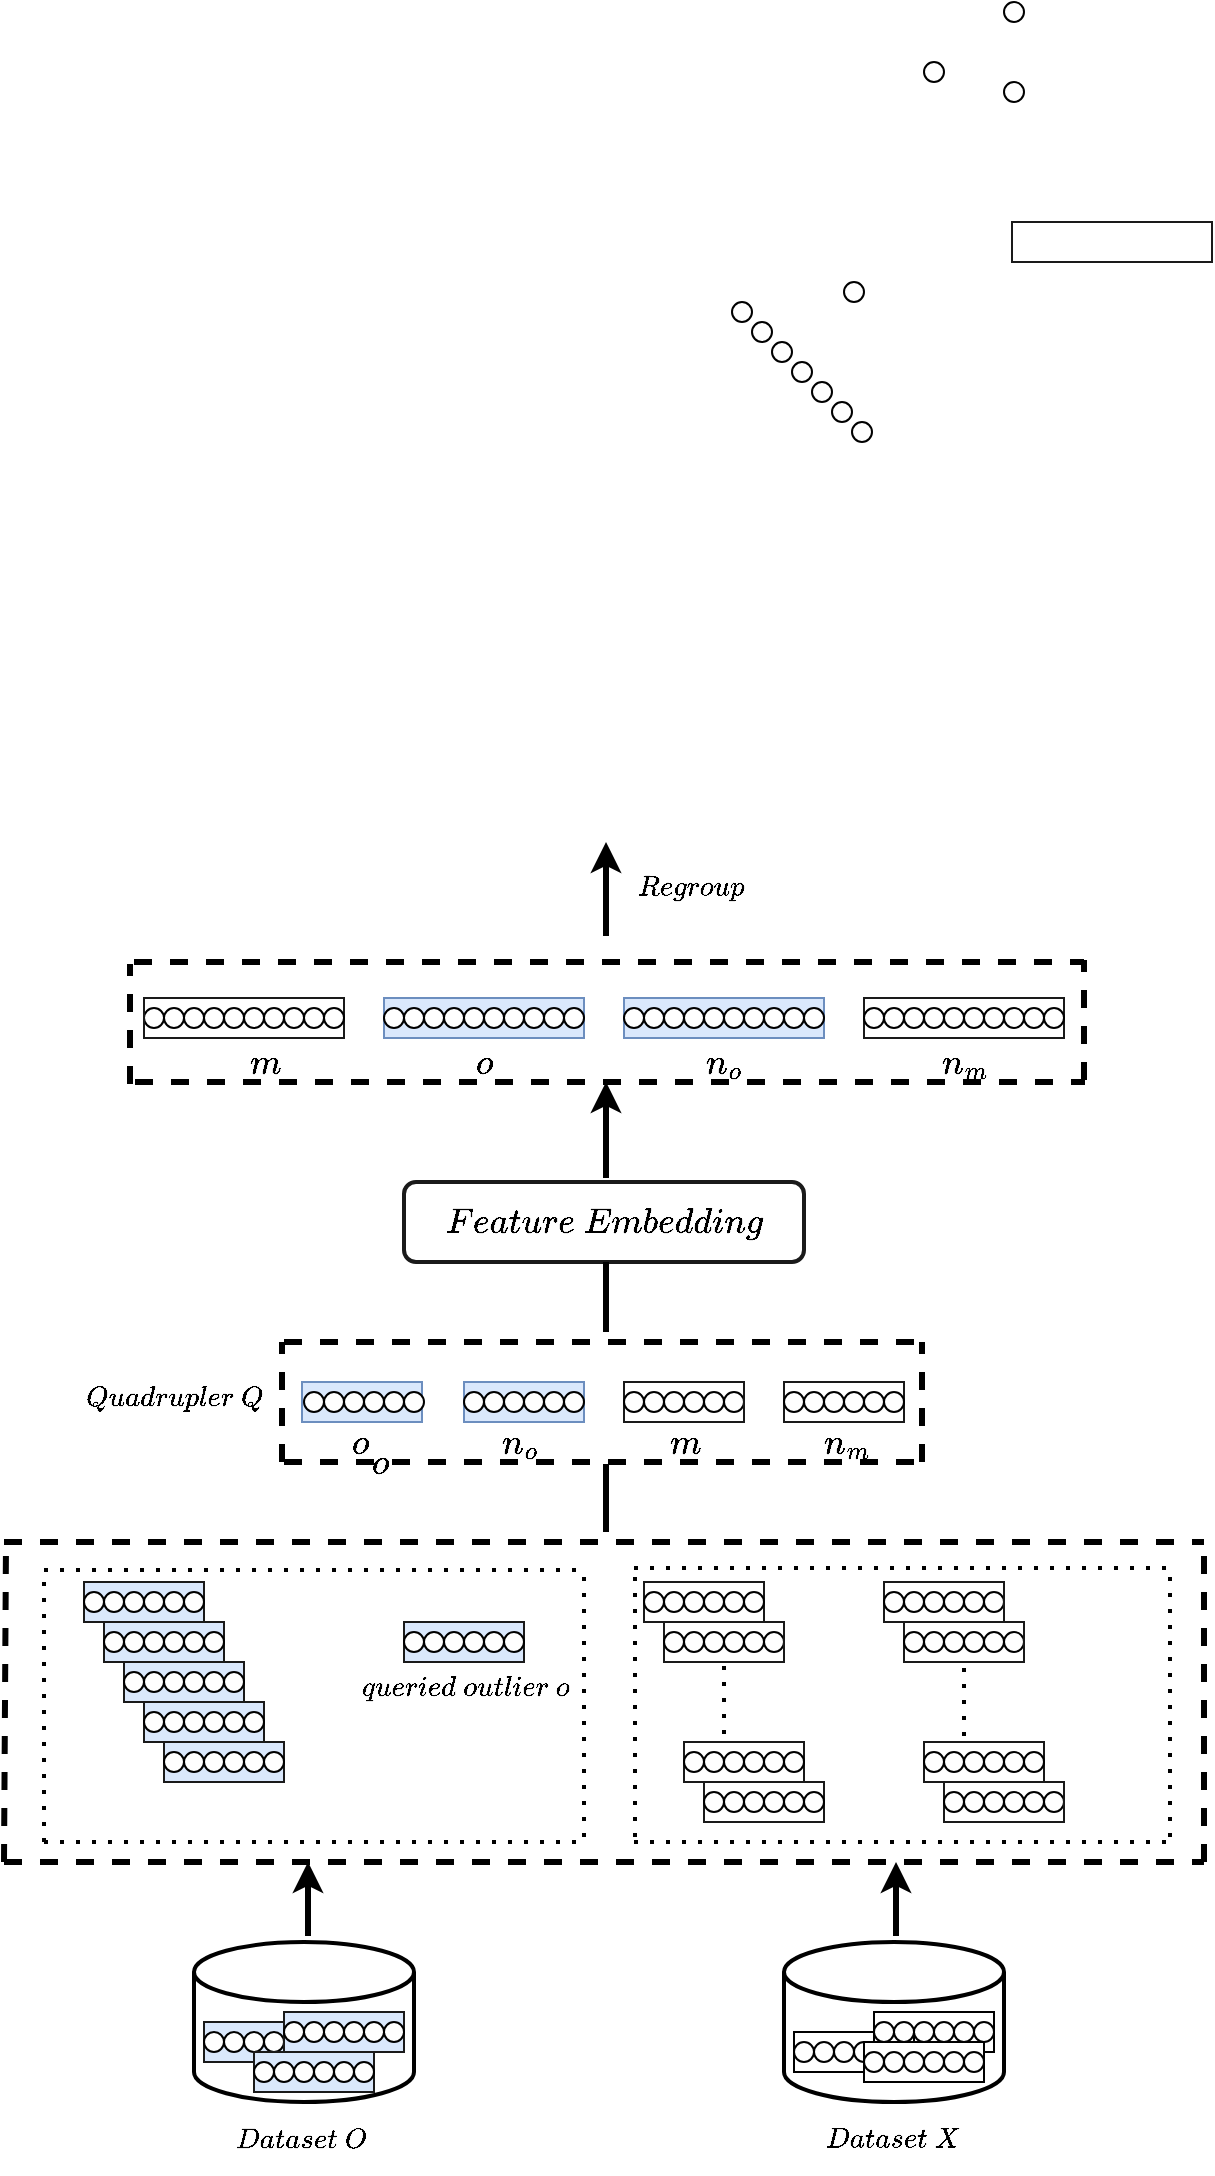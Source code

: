 <mxfile version="20.5.1" type="github">
  <diagram id="JbvjpjDxwqa3XQ7OUGH0" name="第 1 页">
    <mxGraphModel dx="878" dy="1626" grid="1" gridSize="10" guides="1" tooltips="1" connect="1" arrows="1" fold="1" page="1" pageScale="1" pageWidth="827" pageHeight="1169" background="#ffffff" math="1" shadow="0">
      <root>
        <mxCell id="0" />
        <mxCell id="1" parent="0" />
        <mxCell id="JXdEMuc-65xn1tnEhglr-2" value="" style="shape=cylinder3;whiteSpace=wrap;html=1;boundedLbl=1;backgroundOutline=1;size=15;fillColor=none;strokeWidth=2;" vertex="1" parent="1">
          <mxGeometry x="430" y="1040" width="110" height="80" as="geometry" />
        </mxCell>
        <mxCell id="JXdEMuc-65xn1tnEhglr-3" value="" style="rounded=0;whiteSpace=wrap;html=1;fillColor=none;" vertex="1" parent="1">
          <mxGeometry x="475" y="1075" width="60" height="20" as="geometry" />
        </mxCell>
        <mxCell id="JXdEMuc-65xn1tnEhglr-4" value="" style="ellipse;whiteSpace=wrap;html=1;aspect=fixed;" vertex="1" parent="1">
          <mxGeometry x="525" y="1080" width="10" height="10" as="geometry" />
        </mxCell>
        <mxCell id="JXdEMuc-65xn1tnEhglr-5" value="" style="ellipse;whiteSpace=wrap;html=1;aspect=fixed;" vertex="1" parent="1">
          <mxGeometry x="515" y="1080" width="10" height="10" as="geometry" />
        </mxCell>
        <mxCell id="JXdEMuc-65xn1tnEhglr-6" value="" style="ellipse;whiteSpace=wrap;html=1;aspect=fixed;" vertex="1" parent="1">
          <mxGeometry x="505" y="1080" width="10" height="10" as="geometry" />
        </mxCell>
        <mxCell id="JXdEMuc-65xn1tnEhglr-7" value="" style="ellipse;whiteSpace=wrap;html=1;aspect=fixed;" vertex="1" parent="1">
          <mxGeometry x="435" y="1090" width="10" height="10" as="geometry" />
        </mxCell>
        <mxCell id="JXdEMuc-65xn1tnEhglr-8" value="" style="ellipse;whiteSpace=wrap;html=1;aspect=fixed;" vertex="1" parent="1">
          <mxGeometry x="465" y="1090" width="10" height="10" as="geometry" />
        </mxCell>
        <mxCell id="JXdEMuc-65xn1tnEhglr-16" value="" style="ellipse;whiteSpace=wrap;html=1;aspect=fixed;" vertex="1" parent="1">
          <mxGeometry x="455" y="1090" width="10" height="10" as="geometry" />
        </mxCell>
        <mxCell id="JXdEMuc-65xn1tnEhglr-18" value="" style="rounded=0;whiteSpace=wrap;html=1;fillColor=none;" vertex="1" parent="1">
          <mxGeometry x="435" y="1085" width="60" height="20" as="geometry" />
        </mxCell>
        <mxCell id="JXdEMuc-65xn1tnEhglr-19" value="" style="ellipse;whiteSpace=wrap;html=1;aspect=fixed;" vertex="1" parent="1">
          <mxGeometry x="485" y="1080" width="10" height="10" as="geometry" />
        </mxCell>
        <mxCell id="JXdEMuc-65xn1tnEhglr-20" value="" style="ellipse;whiteSpace=wrap;html=1;aspect=fixed;" vertex="1" parent="1">
          <mxGeometry x="495" y="1080" width="10" height="10" as="geometry" />
        </mxCell>
        <mxCell id="JXdEMuc-65xn1tnEhglr-23" value="" style="ellipse;whiteSpace=wrap;html=1;aspect=fixed;" vertex="1" parent="1">
          <mxGeometry x="445" y="1090" width="10" height="10" as="geometry" />
        </mxCell>
        <mxCell id="JXdEMuc-65xn1tnEhglr-24" value="" style="ellipse;whiteSpace=wrap;html=1;aspect=fixed;" vertex="1" parent="1">
          <mxGeometry x="475" y="1080" width="10" height="10" as="geometry" />
        </mxCell>
        <mxCell id="JXdEMuc-65xn1tnEhglr-25" value="" style="rounded=0;whiteSpace=wrap;html=1;fillColor=default;" vertex="1" parent="1">
          <mxGeometry x="470" y="1090" width="60" height="20" as="geometry" />
        </mxCell>
        <mxCell id="JXdEMuc-65xn1tnEhglr-26" value="" style="ellipse;whiteSpace=wrap;html=1;aspect=fixed;" vertex="1" parent="1">
          <mxGeometry x="470" y="1095" width="10" height="10" as="geometry" />
        </mxCell>
        <mxCell id="JXdEMuc-65xn1tnEhglr-29" value="" style="ellipse;whiteSpace=wrap;html=1;aspect=fixed;" vertex="1" parent="1">
          <mxGeometry x="490" y="1095" width="10" height="10" as="geometry" />
        </mxCell>
        <mxCell id="JXdEMuc-65xn1tnEhglr-30" value="" style="ellipse;whiteSpace=wrap;html=1;aspect=fixed;" vertex="1" parent="1">
          <mxGeometry x="510" y="1095" width="10" height="10" as="geometry" />
        </mxCell>
        <mxCell id="JXdEMuc-65xn1tnEhglr-31" value="" style="ellipse;whiteSpace=wrap;html=1;aspect=fixed;" vertex="1" parent="1">
          <mxGeometry x="520" y="1095" width="10" height="10" as="geometry" />
        </mxCell>
        <mxCell id="JXdEMuc-65xn1tnEhglr-35" value="" style="ellipse;whiteSpace=wrap;html=1;aspect=fixed;" vertex="1" parent="1">
          <mxGeometry x="480" y="1095" width="10" height="10" as="geometry" />
        </mxCell>
        <mxCell id="JXdEMuc-65xn1tnEhglr-37" value="" style="ellipse;whiteSpace=wrap;html=1;aspect=fixed;" vertex="1" parent="1">
          <mxGeometry x="500" y="1095" width="10" height="10" as="geometry" />
        </mxCell>
        <mxCell id="JXdEMuc-65xn1tnEhglr-90" value="" style="shape=cylinder3;whiteSpace=wrap;html=1;boundedLbl=1;backgroundOutline=1;size=15;fillColor=none;strokeWidth=2;" vertex="1" parent="1">
          <mxGeometry x="135" y="1040" width="110" height="80" as="geometry" />
        </mxCell>
        <mxCell id="JXdEMuc-65xn1tnEhglr-92" value="" style="rounded=0;whiteSpace=wrap;html=1;fillColor=#dae8fc;fillStyle=auto;strokeColor=#1A1A1A;" vertex="1" parent="1">
          <mxGeometry x="140" y="1080" width="60" height="20" as="geometry" />
        </mxCell>
        <mxCell id="JXdEMuc-65xn1tnEhglr-95" value="" style="ellipse;whiteSpace=wrap;html=1;aspect=fixed;" vertex="1" parent="1">
          <mxGeometry x="160" y="1085" width="10" height="10" as="geometry" />
        </mxCell>
        <mxCell id="JXdEMuc-65xn1tnEhglr-96" value="" style="ellipse;whiteSpace=wrap;html=1;aspect=fixed;" vertex="1" parent="1">
          <mxGeometry x="170" y="1085" width="10" height="10" as="geometry" />
        </mxCell>
        <mxCell id="JXdEMuc-65xn1tnEhglr-97" value="" style="ellipse;whiteSpace=wrap;html=1;aspect=fixed;fillColor=default;" vertex="1" parent="1">
          <mxGeometry x="180" y="1085" width="10" height="10" as="geometry" />
        </mxCell>
        <mxCell id="JXdEMuc-65xn1tnEhglr-98" value="" style="ellipse;whiteSpace=wrap;html=1;aspect=fixed;fillColor=default;" vertex="1" parent="1">
          <mxGeometry x="190" y="1085" width="10" height="10" as="geometry" />
        </mxCell>
        <mxCell id="JXdEMuc-65xn1tnEhglr-102" value="" style="rounded=0;whiteSpace=wrap;html=1;fillColor=#dae8fc;strokeColor=#1A1A1A;" vertex="1" parent="1">
          <mxGeometry x="80" y="860" width="60" height="20" as="geometry" />
        </mxCell>
        <mxCell id="JXdEMuc-65xn1tnEhglr-103" value="" style="rounded=0;whiteSpace=wrap;html=1;fillColor=#dae8fc;strokeColor=#1A1A1A;" vertex="1" parent="1">
          <mxGeometry x="180" y="1075" width="60" height="20" as="geometry" />
        </mxCell>
        <mxCell id="JXdEMuc-65xn1tnEhglr-105" value="" style="ellipse;whiteSpace=wrap;html=1;aspect=fixed;" vertex="1" parent="1">
          <mxGeometry x="230" y="1080" width="10" height="10" as="geometry" />
        </mxCell>
        <mxCell id="JXdEMuc-65xn1tnEhglr-106" value="" style="ellipse;whiteSpace=wrap;html=1;aspect=fixed;fillColor=default;" vertex="1" parent="1">
          <mxGeometry x="190" y="1080" width="10" height="10" as="geometry" />
        </mxCell>
        <mxCell id="JXdEMuc-65xn1tnEhglr-107" value="" style="ellipse;whiteSpace=wrap;html=1;aspect=fixed;" vertex="1" parent="1">
          <mxGeometry x="180" y="1080" width="10" height="10" as="geometry" />
        </mxCell>
        <mxCell id="JXdEMuc-65xn1tnEhglr-108" value="" style="ellipse;whiteSpace=wrap;html=1;aspect=fixed;" vertex="1" parent="1">
          <mxGeometry x="210" y="1080" width="10" height="10" as="geometry" />
        </mxCell>
        <mxCell id="JXdEMuc-65xn1tnEhglr-109" value="" style="ellipse;whiteSpace=wrap;html=1;aspect=fixed;" vertex="1" parent="1">
          <mxGeometry x="150" y="1085" width="10" height="10" as="geometry" />
        </mxCell>
        <mxCell id="JXdEMuc-65xn1tnEhglr-110" value="" style="ellipse;whiteSpace=wrap;html=1;aspect=fixed;" vertex="1" parent="1">
          <mxGeometry x="140" y="1085" width="10" height="10" as="geometry" />
        </mxCell>
        <mxCell id="JXdEMuc-65xn1tnEhglr-111" value="" style="rounded=0;whiteSpace=wrap;html=1;fillColor=#dae8fc;fillStyle=auto;strokeColor=#1A1A1A;" vertex="1" parent="1">
          <mxGeometry x="165" y="1095" width="60" height="20" as="geometry" />
        </mxCell>
        <mxCell id="JXdEMuc-65xn1tnEhglr-113" value="" style="rounded=0;whiteSpace=wrap;html=1;fillColor=#dae8fc;fillStyle=auto;strokeColor=#1A1A1A;" vertex="1" parent="1">
          <mxGeometry x="240" y="880" width="60" height="20" as="geometry" />
        </mxCell>
        <mxCell id="JXdEMuc-65xn1tnEhglr-115" value="" style="ellipse;whiteSpace=wrap;html=1;aspect=fixed;fillStyle=auto;" vertex="1" parent="1">
          <mxGeometry x="200" y="1080" width="10" height="10" as="geometry" />
        </mxCell>
        <mxCell id="JXdEMuc-65xn1tnEhglr-119" value="" style="ellipse;whiteSpace=wrap;html=1;aspect=fixed;fillStyle=auto;fillColor=default;gradientColor=none;" vertex="1" parent="1">
          <mxGeometry x="175" y="1100" width="10" height="10" as="geometry" />
        </mxCell>
        <mxCell id="JXdEMuc-65xn1tnEhglr-120" value="" style="ellipse;whiteSpace=wrap;html=1;aspect=fixed;fillStyle=auto;" vertex="1" parent="1">
          <mxGeometry x="220" y="1080" width="10" height="10" as="geometry" />
        </mxCell>
        <mxCell id="JXdEMuc-65xn1tnEhglr-121" value="" style="ellipse;whiteSpace=wrap;html=1;aspect=fixed;fillStyle=auto;fillColor=default;gradientColor=none;" vertex="1" parent="1">
          <mxGeometry x="205" y="1100" width="10" height="10" as="geometry" />
        </mxCell>
        <mxCell id="JXdEMuc-65xn1tnEhglr-122" value="" style="ellipse;whiteSpace=wrap;html=1;aspect=fixed;fillStyle=auto;fillColor=default;gradientColor=none;" vertex="1" parent="1">
          <mxGeometry x="195" y="1100" width="10" height="10" as="geometry" />
        </mxCell>
        <mxCell id="JXdEMuc-65xn1tnEhglr-123" value="" style="ellipse;whiteSpace=wrap;html=1;aspect=fixed;fillStyle=auto;fillColor=default;gradientColor=none;" vertex="1" parent="1">
          <mxGeometry x="165" y="1100" width="10" height="10" as="geometry" />
        </mxCell>
        <mxCell id="JXdEMuc-65xn1tnEhglr-125" value="" style="ellipse;whiteSpace=wrap;html=1;aspect=fixed;fillStyle=auto;fillColor=default;gradientColor=none;" vertex="1" parent="1">
          <mxGeometry x="215" y="1100" width="10" height="10" as="geometry" />
        </mxCell>
        <mxCell id="JXdEMuc-65xn1tnEhglr-126" value="" style="ellipse;whiteSpace=wrap;html=1;aspect=fixed;fillStyle=auto;fillColor=none;gradientColor=none;" vertex="1" parent="1">
          <mxGeometry x="500" y="100" width="10" height="10" as="geometry" />
        </mxCell>
        <mxCell id="JXdEMuc-65xn1tnEhglr-127" value="" style="ellipse;whiteSpace=wrap;html=1;aspect=fixed;fillStyle=auto;fillColor=none;gradientColor=none;" vertex="1" parent="1">
          <mxGeometry x="540" y="110" width="10" height="10" as="geometry" />
        </mxCell>
        <mxCell id="JXdEMuc-65xn1tnEhglr-128" value="" style="ellipse;whiteSpace=wrap;html=1;aspect=fixed;fillStyle=auto;fillColor=default;gradientColor=none;" vertex="1" parent="1">
          <mxGeometry x="185" y="1100" width="10" height="10" as="geometry" />
        </mxCell>
        <mxCell id="JXdEMuc-65xn1tnEhglr-131" value="" style="ellipse;whiteSpace=wrap;html=1;aspect=fixed;fillStyle=auto;fillColor=none;gradientColor=none;" vertex="1" parent="1">
          <mxGeometry x="540" y="70" width="10" height="10" as="geometry" />
        </mxCell>
        <mxCell id="JXdEMuc-65xn1tnEhglr-136" value="" style="endArrow=classic;html=1;rounded=0;strokeWidth=3;" edge="1" parent="1">
          <mxGeometry width="50" height="50" relative="1" as="geometry">
            <mxPoint x="192" y="1037" as="sourcePoint" />
            <mxPoint x="192" y="1000" as="targetPoint" />
            <Array as="points">
              <mxPoint x="192" y="1037" />
              <mxPoint x="192" y="1007" />
            </Array>
          </mxGeometry>
        </mxCell>
        <mxCell id="JXdEMuc-65xn1tnEhglr-137" value="" style="endArrow=classic;html=1;rounded=0;strokeWidth=3;strokeColor=default;" edge="1" parent="1">
          <mxGeometry width="50" height="50" relative="1" as="geometry">
            <mxPoint x="486" y="1037" as="sourcePoint" />
            <mxPoint x="486" y="1000" as="targetPoint" />
            <Array as="points">
              <mxPoint x="486" y="1037" />
              <mxPoint x="486" y="1007" />
            </Array>
          </mxGeometry>
        </mxCell>
        <mxCell id="JXdEMuc-65xn1tnEhglr-146" value="" style="endArrow=none;dashed=1;html=1;rounded=0;strokeColor=default;strokeWidth=3;" edge="1" parent="1">
          <mxGeometry width="50" height="50" relative="1" as="geometry">
            <mxPoint x="40" y="1000" as="sourcePoint" />
            <mxPoint x="640" y="1000" as="targetPoint" />
          </mxGeometry>
        </mxCell>
        <mxCell id="JXdEMuc-65xn1tnEhglr-147" value="$$Dataset~O$$&amp;nbsp;&amp;nbsp;" style="rounded=1;whiteSpace=wrap;html=1;fillStyle=auto;strokeWidth=2;fillColor=none;gradientColor=none;strokeColor=none;" vertex="1" parent="1">
          <mxGeometry x="129" y="1136" width="120" height="20" as="geometry" />
        </mxCell>
        <mxCell id="JXdEMuc-65xn1tnEhglr-148" value="$$Dataset~X$$&amp;nbsp;&amp;nbsp;" style="rounded=1;whiteSpace=wrap;html=1;fillStyle=auto;strokeWidth=2;fillColor=none;gradientColor=none;strokeColor=none;" vertex="1" parent="1">
          <mxGeometry x="424" y="1136" width="120" height="20" as="geometry" />
        </mxCell>
        <mxCell id="JXdEMuc-65xn1tnEhglr-149" value="" style="ellipse;whiteSpace=wrap;html=1;aspect=fixed;" vertex="1" parent="1">
          <mxGeometry x="240" y="885" width="10" height="10" as="geometry" />
        </mxCell>
        <mxCell id="JXdEMuc-65xn1tnEhglr-150" value="" style="ellipse;whiteSpace=wrap;html=1;aspect=fixed;" vertex="1" parent="1">
          <mxGeometry x="250" y="885" width="10" height="10" as="geometry" />
        </mxCell>
        <mxCell id="JXdEMuc-65xn1tnEhglr-151" value="" style="ellipse;whiteSpace=wrap;html=1;aspect=fixed;" vertex="1" parent="1">
          <mxGeometry x="260" y="885" width="10" height="10" as="geometry" />
        </mxCell>
        <mxCell id="JXdEMuc-65xn1tnEhglr-152" value="" style="ellipse;whiteSpace=wrap;html=1;aspect=fixed;" vertex="1" parent="1">
          <mxGeometry x="270" y="885" width="10" height="10" as="geometry" />
        </mxCell>
        <mxCell id="JXdEMuc-65xn1tnEhglr-153" value="" style="ellipse;whiteSpace=wrap;html=1;aspect=fixed;" vertex="1" parent="1">
          <mxGeometry x="290" y="885" width="10" height="10" as="geometry" />
        </mxCell>
        <mxCell id="JXdEMuc-65xn1tnEhglr-154" value="" style="ellipse;whiteSpace=wrap;html=1;aspect=fixed;" vertex="1" parent="1">
          <mxGeometry x="280" y="885" width="10" height="10" as="geometry" />
        </mxCell>
        <mxCell id="JXdEMuc-65xn1tnEhglr-155" value="$$queried~outlier~o$$&amp;nbsp;&amp;nbsp;" style="rounded=1;whiteSpace=wrap;html=1;fillStyle=auto;strokeWidth=2;fillColor=none;gradientColor=none;strokeColor=none;" vertex="1" parent="1">
          <mxGeometry x="217.5" y="910" width="105" height="20" as="geometry" />
        </mxCell>
        <mxCell id="JXdEMuc-65xn1tnEhglr-164" value="" style="endArrow=none;dashed=1;html=1;rounded=0;strokeColor=default;strokeWidth=3;" edge="1" parent="1">
          <mxGeometry width="50" height="50" relative="1" as="geometry">
            <mxPoint x="40" y="840" as="sourcePoint" />
            <mxPoint x="640" y="840" as="targetPoint" />
          </mxGeometry>
        </mxCell>
        <mxCell id="JXdEMuc-65xn1tnEhglr-165" value="" style="endArrow=none;dashed=1;html=1;rounded=0;strokeColor=default;strokeWidth=3;" edge="1" parent="1">
          <mxGeometry width="50" height="50" relative="1" as="geometry">
            <mxPoint x="40" y="1000" as="sourcePoint" />
            <mxPoint x="41" y="840" as="targetPoint" />
          </mxGeometry>
        </mxCell>
        <mxCell id="JXdEMuc-65xn1tnEhglr-166" value="" style="endArrow=none;dashed=1;html=1;rounded=0;strokeColor=default;strokeWidth=3;" edge="1" parent="1">
          <mxGeometry width="50" height="50" relative="1" as="geometry">
            <mxPoint x="640" y="1000" as="sourcePoint" />
            <mxPoint x="640" y="840" as="targetPoint" />
          </mxGeometry>
        </mxCell>
        <mxCell id="JXdEMuc-65xn1tnEhglr-167" value="" style="rounded=0;whiteSpace=wrap;html=1;fillColor=#dae8fc;strokeColor=#1A1A1A;" vertex="1" parent="1">
          <mxGeometry x="110" y="920" width="60" height="20" as="geometry" />
        </mxCell>
        <mxCell id="JXdEMuc-65xn1tnEhglr-168" value="" style="rounded=0;whiteSpace=wrap;html=1;fillColor=#dae8fc;strokeColor=#1A1A1A;" vertex="1" parent="1">
          <mxGeometry x="90" y="880" width="60" height="20" as="geometry" />
        </mxCell>
        <mxCell id="JXdEMuc-65xn1tnEhglr-169" value="&#xa;&lt;b id=&quot;docs-internal-guid-538b83f4-7fff-efbe-8dc3-25d296e47443&quot; style=&quot;font-weight:normal;&quot;&gt;&lt;span&gt;&amp;nbsp;&lt;/span&gt;&lt;/b&gt;&#xa;&#xa;" style="rounded=0;whiteSpace=wrap;html=1;fillColor=#dae8fc;strokeColor=#1A1A1A;" vertex="1" parent="1">
          <mxGeometry x="100" y="900" width="60" height="20" as="geometry" />
        </mxCell>
        <mxCell id="JXdEMuc-65xn1tnEhglr-173" value="&#xa;&lt;b id=&quot;docs-internal-guid-538b83f4-7fff-efbe-8dc3-25d296e47443&quot; style=&quot;font-weight:normal;&quot;&gt;&lt;span&gt;&amp;nbsp;&lt;/span&gt;&lt;/b&gt;&#xa;&#xa;" style="rounded=0;whiteSpace=wrap;html=1;fillColor=#dae8fc;strokeColor=#1A1A1A;" vertex="1" parent="1">
          <mxGeometry x="120" y="940" width="60" height="20" as="geometry" />
        </mxCell>
        <mxCell id="JXdEMuc-65xn1tnEhglr-174" value="" style="ellipse;whiteSpace=wrap;html=1;aspect=fixed;" vertex="1" parent="1">
          <mxGeometry x="100" y="885" width="10" height="10" as="geometry" />
        </mxCell>
        <mxCell id="JXdEMuc-65xn1tnEhglr-175" value="" style="ellipse;whiteSpace=wrap;html=1;aspect=fixed;" vertex="1" parent="1">
          <mxGeometry x="90" y="885" width="10" height="10" as="geometry" />
        </mxCell>
        <mxCell id="JXdEMuc-65xn1tnEhglr-178" value="" style="ellipse;whiteSpace=wrap;html=1;aspect=fixed;" vertex="1" parent="1">
          <mxGeometry x="110" y="885" width="10" height="10" as="geometry" />
        </mxCell>
        <mxCell id="JXdEMuc-65xn1tnEhglr-179" value="" style="ellipse;whiteSpace=wrap;html=1;aspect=fixed;" vertex="1" parent="1">
          <mxGeometry x="120" y="885" width="10" height="10" as="geometry" />
        </mxCell>
        <mxCell id="JXdEMuc-65xn1tnEhglr-180" value="" style="ellipse;whiteSpace=wrap;html=1;aspect=fixed;" vertex="1" parent="1">
          <mxGeometry x="130" y="885" width="10" height="10" as="geometry" />
        </mxCell>
        <mxCell id="JXdEMuc-65xn1tnEhglr-181" value="" style="ellipse;whiteSpace=wrap;html=1;aspect=fixed;" vertex="1" parent="1">
          <mxGeometry x="140" y="885" width="10" height="10" as="geometry" />
        </mxCell>
        <mxCell id="JXdEMuc-65xn1tnEhglr-182" value="" style="ellipse;whiteSpace=wrap;html=1;aspect=fixed;" vertex="1" parent="1">
          <mxGeometry x="80" y="865" width="10" height="10" as="geometry" />
        </mxCell>
        <mxCell id="JXdEMuc-65xn1tnEhglr-183" value="" style="ellipse;whiteSpace=wrap;html=1;aspect=fixed;" vertex="1" parent="1">
          <mxGeometry x="90" y="865" width="10" height="10" as="geometry" />
        </mxCell>
        <mxCell id="JXdEMuc-65xn1tnEhglr-184" value="" style="ellipse;whiteSpace=wrap;html=1;aspect=fixed;" vertex="1" parent="1">
          <mxGeometry x="100" y="865" width="10" height="10" as="geometry" />
        </mxCell>
        <mxCell id="JXdEMuc-65xn1tnEhglr-185" value="" style="ellipse;whiteSpace=wrap;html=1;aspect=fixed;" vertex="1" parent="1">
          <mxGeometry x="110" y="865" width="10" height="10" as="geometry" />
        </mxCell>
        <mxCell id="JXdEMuc-65xn1tnEhglr-186" value="" style="ellipse;whiteSpace=wrap;html=1;aspect=fixed;" vertex="1" parent="1">
          <mxGeometry x="120" y="865" width="10" height="10" as="geometry" />
        </mxCell>
        <mxCell id="JXdEMuc-65xn1tnEhglr-187" value="" style="ellipse;whiteSpace=wrap;html=1;aspect=fixed;" vertex="1" parent="1">
          <mxGeometry x="130" y="865" width="10" height="10" as="geometry" />
        </mxCell>
        <mxCell id="JXdEMuc-65xn1tnEhglr-188" value="" style="ellipse;whiteSpace=wrap;html=1;aspect=fixed;" vertex="1" parent="1">
          <mxGeometry x="100" y="905" width="10" height="10" as="geometry" />
        </mxCell>
        <mxCell id="JXdEMuc-65xn1tnEhglr-189" value="" style="ellipse;whiteSpace=wrap;html=1;aspect=fixed;" vertex="1" parent="1">
          <mxGeometry x="520" y="965" width="10" height="10" as="geometry" />
        </mxCell>
        <mxCell id="JXdEMuc-65xn1tnEhglr-190" value="" style="ellipse;whiteSpace=wrap;html=1;aspect=fixed;" vertex="1" parent="1">
          <mxGeometry x="404" y="220" width="10" height="10" as="geometry" />
        </mxCell>
        <mxCell id="JXdEMuc-65xn1tnEhglr-191" value="" style="ellipse;whiteSpace=wrap;html=1;aspect=fixed;" vertex="1" parent="1">
          <mxGeometry x="540" y="885" width="10" height="10" as="geometry" />
        </mxCell>
        <mxCell id="JXdEMuc-65xn1tnEhglr-208" value="" style="ellipse;whiteSpace=wrap;html=1;aspect=fixed;" vertex="1" parent="1">
          <mxGeometry x="110" y="905" width="10" height="10" as="geometry" />
        </mxCell>
        <mxCell id="JXdEMuc-65xn1tnEhglr-209" value="" style="ellipse;whiteSpace=wrap;html=1;aspect=fixed;" vertex="1" parent="1">
          <mxGeometry x="120" y="905" width="10" height="10" as="geometry" />
        </mxCell>
        <mxCell id="JXdEMuc-65xn1tnEhglr-210" value="" style="ellipse;whiteSpace=wrap;html=1;aspect=fixed;" vertex="1" parent="1">
          <mxGeometry x="130" y="905" width="10" height="10" as="geometry" />
        </mxCell>
        <mxCell id="JXdEMuc-65xn1tnEhglr-211" value="" style="ellipse;whiteSpace=wrap;html=1;aspect=fixed;" vertex="1" parent="1">
          <mxGeometry x="140" y="905" width="10" height="10" as="geometry" />
        </mxCell>
        <mxCell id="JXdEMuc-65xn1tnEhglr-212" value="" style="ellipse;whiteSpace=wrap;html=1;aspect=fixed;" vertex="1" parent="1">
          <mxGeometry x="150" y="905" width="10" height="10" as="geometry" />
        </mxCell>
        <mxCell id="JXdEMuc-65xn1tnEhglr-213" value="" style="ellipse;whiteSpace=wrap;html=1;aspect=fixed;" vertex="1" parent="1">
          <mxGeometry x="110" y="925" width="10" height="10" as="geometry" />
        </mxCell>
        <mxCell id="JXdEMuc-65xn1tnEhglr-214" value="" style="ellipse;whiteSpace=wrap;html=1;aspect=fixed;" vertex="1" parent="1">
          <mxGeometry x="120" y="925" width="10" height="10" as="geometry" />
        </mxCell>
        <mxCell id="JXdEMuc-65xn1tnEhglr-215" value="" style="ellipse;whiteSpace=wrap;html=1;aspect=fixed;" vertex="1" parent="1">
          <mxGeometry x="130" y="925" width="10" height="10" as="geometry" />
        </mxCell>
        <mxCell id="JXdEMuc-65xn1tnEhglr-216" value="" style="ellipse;whiteSpace=wrap;html=1;aspect=fixed;" vertex="1" parent="1">
          <mxGeometry x="140" y="925" width="10" height="10" as="geometry" />
        </mxCell>
        <mxCell id="JXdEMuc-65xn1tnEhglr-217" value="" style="ellipse;whiteSpace=wrap;html=1;aspect=fixed;" vertex="1" parent="1">
          <mxGeometry x="150" y="925" width="10" height="10" as="geometry" />
        </mxCell>
        <mxCell id="JXdEMuc-65xn1tnEhglr-218" value="" style="ellipse;whiteSpace=wrap;html=1;aspect=fixed;" vertex="1" parent="1">
          <mxGeometry x="160" y="925" width="10" height="10" as="geometry" />
        </mxCell>
        <mxCell id="JXdEMuc-65xn1tnEhglr-219" value="" style="ellipse;whiteSpace=wrap;html=1;aspect=fixed;" vertex="1" parent="1">
          <mxGeometry x="120" y="945" width="10" height="10" as="geometry" />
        </mxCell>
        <mxCell id="JXdEMuc-65xn1tnEhglr-220" value="" style="ellipse;whiteSpace=wrap;html=1;aspect=fixed;" vertex="1" parent="1">
          <mxGeometry x="130" y="945" width="10" height="10" as="geometry" />
        </mxCell>
        <mxCell id="JXdEMuc-65xn1tnEhglr-223" value="" style="rounded=0;whiteSpace=wrap;html=1;fillColor=none;strokeColor=#1A1A1A;" vertex="1" parent="1">
          <mxGeometry x="360" y="860" width="60" height="20" as="geometry" />
        </mxCell>
        <mxCell id="JXdEMuc-65xn1tnEhglr-226" value="" style="ellipse;whiteSpace=wrap;html=1;aspect=fixed;" vertex="1" parent="1">
          <mxGeometry x="140" y="945" width="10" height="10" as="geometry" />
        </mxCell>
        <mxCell id="JXdEMuc-65xn1tnEhglr-227" value="" style="ellipse;whiteSpace=wrap;html=1;aspect=fixed;" vertex="1" parent="1">
          <mxGeometry x="150" y="945" width="10" height="10" as="geometry" />
        </mxCell>
        <mxCell id="JXdEMuc-65xn1tnEhglr-228" value="" style="ellipse;whiteSpace=wrap;html=1;aspect=fixed;" vertex="1" parent="1">
          <mxGeometry x="160" y="945" width="10" height="10" as="geometry" />
        </mxCell>
        <mxCell id="JXdEMuc-65xn1tnEhglr-229" value="" style="ellipse;whiteSpace=wrap;html=1;aspect=fixed;" vertex="1" parent="1">
          <mxGeometry x="170" y="945" width="10" height="10" as="geometry" />
        </mxCell>
        <mxCell id="JXdEMuc-65xn1tnEhglr-230" value="" style="ellipse;whiteSpace=wrap;html=1;aspect=fixed;" vertex="1" parent="1">
          <mxGeometry x="530" y="865" width="10" height="10" as="geometry" />
        </mxCell>
        <mxCell id="JXdEMuc-65xn1tnEhglr-231" value="" style="ellipse;whiteSpace=wrap;html=1;aspect=fixed;" vertex="1" parent="1">
          <mxGeometry x="420" y="885" width="10" height="10" as="geometry" />
        </mxCell>
        <mxCell id="JXdEMuc-65xn1tnEhglr-232" value="" style="ellipse;whiteSpace=wrap;html=1;aspect=fixed;" vertex="1" parent="1">
          <mxGeometry x="410" y="885" width="10" height="10" as="geometry" />
        </mxCell>
        <mxCell id="JXdEMuc-65xn1tnEhglr-235" value="" style="rounded=0;whiteSpace=wrap;html=1;fillColor=none;strokeColor=#1A1A1A;" vertex="1" parent="1">
          <mxGeometry x="480" y="860" width="60" height="20" as="geometry" />
        </mxCell>
        <mxCell id="JXdEMuc-65xn1tnEhglr-236" value="" style="rounded=0;whiteSpace=wrap;html=1;fillColor=none;strokeColor=#1A1A1A;" vertex="1" parent="1">
          <mxGeometry x="430" y="760" width="60" height="20" as="geometry" />
        </mxCell>
        <mxCell id="JXdEMuc-65xn1tnEhglr-237" value="" style="rounded=0;whiteSpace=wrap;html=1;fillColor=none;strokeColor=#1A1A1A;" vertex="1" parent="1">
          <mxGeometry x="390" y="960" width="60" height="20" as="geometry" />
        </mxCell>
        <mxCell id="JXdEMuc-65xn1tnEhglr-238" value="" style="rounded=0;whiteSpace=wrap;html=1;fillColor=none;strokeColor=#1A1A1A;" vertex="1" parent="1">
          <mxGeometry x="380" y="940" width="60" height="20" as="geometry" />
        </mxCell>
        <mxCell id="JXdEMuc-65xn1tnEhglr-239" value="" style="rounded=0;whiteSpace=wrap;html=1;fillColor=none;strokeColor=#1A1A1A;" vertex="1" parent="1">
          <mxGeometry x="370" y="880" width="60" height="20" as="geometry" />
        </mxCell>
        <mxCell id="JXdEMuc-65xn1tnEhglr-240" value="" style="ellipse;whiteSpace=wrap;html=1;aspect=fixed;" vertex="1" parent="1">
          <mxGeometry x="400" y="885" width="10" height="10" as="geometry" />
        </mxCell>
        <mxCell id="JXdEMuc-65xn1tnEhglr-241" value="" style="ellipse;whiteSpace=wrap;html=1;aspect=fixed;" vertex="1" parent="1">
          <mxGeometry x="390" y="885" width="10" height="10" as="geometry" />
        </mxCell>
        <mxCell id="JXdEMuc-65xn1tnEhglr-242" value="" style="ellipse;whiteSpace=wrap;html=1;aspect=fixed;" vertex="1" parent="1">
          <mxGeometry x="380" y="885" width="10" height="10" as="geometry" />
        </mxCell>
        <mxCell id="JXdEMuc-65xn1tnEhglr-243" value="" style="ellipse;whiteSpace=wrap;html=1;aspect=fixed;" vertex="1" parent="1">
          <mxGeometry x="370" y="885" width="10" height="10" as="geometry" />
        </mxCell>
        <mxCell id="JXdEMuc-65xn1tnEhglr-244" value="" style="ellipse;whiteSpace=wrap;html=1;aspect=fixed;" vertex="1" parent="1">
          <mxGeometry x="410" y="865" width="10" height="10" as="geometry" />
        </mxCell>
        <mxCell id="JXdEMuc-65xn1tnEhglr-245" value="" style="ellipse;whiteSpace=wrap;html=1;aspect=fixed;" vertex="1" parent="1">
          <mxGeometry x="400" y="865" width="10" height="10" as="geometry" />
        </mxCell>
        <mxCell id="JXdEMuc-65xn1tnEhglr-246" value="" style="ellipse;whiteSpace=wrap;html=1;aspect=fixed;" vertex="1" parent="1">
          <mxGeometry x="390" y="865" width="10" height="10" as="geometry" />
        </mxCell>
        <mxCell id="JXdEMuc-65xn1tnEhglr-247" value="" style="ellipse;whiteSpace=wrap;html=1;aspect=fixed;" vertex="1" parent="1">
          <mxGeometry x="380" y="865" width="10" height="10" as="geometry" />
        </mxCell>
        <mxCell id="JXdEMuc-65xn1tnEhglr-248" value="" style="ellipse;whiteSpace=wrap;html=1;aspect=fixed;" vertex="1" parent="1">
          <mxGeometry x="370" y="865" width="10" height="10" as="geometry" />
        </mxCell>
        <mxCell id="JXdEMuc-65xn1tnEhglr-249" value="" style="ellipse;whiteSpace=wrap;html=1;aspect=fixed;" vertex="1" parent="1">
          <mxGeometry x="360" y="865" width="10" height="10" as="geometry" />
        </mxCell>
        <mxCell id="JXdEMuc-65xn1tnEhglr-250" value="" style="ellipse;whiteSpace=wrap;html=1;aspect=fixed;" vertex="1" parent="1">
          <mxGeometry x="460" y="210" width="10" height="10" as="geometry" />
        </mxCell>
        <mxCell id="JXdEMuc-65xn1tnEhglr-251" value="" style="ellipse;whiteSpace=wrap;html=1;aspect=fixed;" vertex="1" parent="1">
          <mxGeometry x="400" y="765" width="10" height="10" as="geometry" />
        </mxCell>
        <mxCell id="JXdEMuc-65xn1tnEhglr-252" value="" style="ellipse;whiteSpace=wrap;html=1;aspect=fixed;" vertex="1" parent="1">
          <mxGeometry x="560" y="965" width="10" height="10" as="geometry" />
        </mxCell>
        <mxCell id="JXdEMuc-65xn1tnEhglr-253" value="" style="ellipse;whiteSpace=wrap;html=1;aspect=fixed;" vertex="1" parent="1">
          <mxGeometry x="550" y="965" width="10" height="10" as="geometry" />
        </mxCell>
        <mxCell id="JXdEMuc-65xn1tnEhglr-254" value="" style="ellipse;whiteSpace=wrap;html=1;aspect=fixed;" vertex="1" parent="1">
          <mxGeometry x="540" y="965" width="10" height="10" as="geometry" />
        </mxCell>
        <mxCell id="JXdEMuc-65xn1tnEhglr-255" value="" style="ellipse;whiteSpace=wrap;html=1;aspect=fixed;" vertex="1" parent="1">
          <mxGeometry x="530" y="965" width="10" height="10" as="geometry" />
        </mxCell>
        <mxCell id="JXdEMuc-65xn1tnEhglr-259" value="" style="endArrow=none;dashed=1;html=1;dashPattern=1 3;strokeWidth=2;rounded=0;strokeColor=default;" edge="1" parent="1">
          <mxGeometry width="50" height="50" relative="1" as="geometry">
            <mxPoint x="400" y="936" as="sourcePoint" />
            <mxPoint x="400" y="896" as="targetPoint" />
            <Array as="points">
              <mxPoint x="400" y="936" />
            </Array>
          </mxGeometry>
        </mxCell>
        <mxCell id="JXdEMuc-65xn1tnEhglr-262" value="" style="endArrow=none;dashed=1;html=1;dashPattern=1 3;strokeWidth=2;rounded=0;strokeColor=default;" edge="1" parent="1">
          <mxGeometry width="50" height="50" relative="1" as="geometry">
            <mxPoint x="520" y="937" as="sourcePoint" />
            <mxPoint x="520" y="897" as="targetPoint" />
            <Array as="points">
              <mxPoint x="520" y="937" />
            </Array>
          </mxGeometry>
        </mxCell>
        <mxCell id="JXdEMuc-65xn1tnEhglr-263" value="" style="ellipse;whiteSpace=wrap;html=1;aspect=fixed;" vertex="1" parent="1">
          <mxGeometry x="520" y="865" width="10" height="10" as="geometry" />
        </mxCell>
        <mxCell id="JXdEMuc-65xn1tnEhglr-264" value="" style="ellipse;whiteSpace=wrap;html=1;aspect=fixed;" vertex="1" parent="1">
          <mxGeometry x="430" y="945" width="10" height="10" as="geometry" />
        </mxCell>
        <mxCell id="JXdEMuc-65xn1tnEhglr-265" value="" style="ellipse;whiteSpace=wrap;html=1;aspect=fixed;" vertex="1" parent="1">
          <mxGeometry x="420" y="945" width="10" height="10" as="geometry" />
        </mxCell>
        <mxCell id="JXdEMuc-65xn1tnEhglr-266" value="" style="ellipse;whiteSpace=wrap;html=1;aspect=fixed;" vertex="1" parent="1">
          <mxGeometry x="410" y="945" width="10" height="10" as="geometry" />
        </mxCell>
        <mxCell id="JXdEMuc-65xn1tnEhglr-267" value="" style="ellipse;whiteSpace=wrap;html=1;aspect=fixed;" vertex="1" parent="1">
          <mxGeometry x="400" y="945" width="10" height="10" as="geometry" />
        </mxCell>
        <mxCell id="JXdEMuc-65xn1tnEhglr-268" value="" style="ellipse;whiteSpace=wrap;html=1;aspect=fixed;" vertex="1" parent="1">
          <mxGeometry x="390" y="945" width="10" height="10" as="geometry" />
        </mxCell>
        <mxCell id="JXdEMuc-65xn1tnEhglr-269" value="" style="ellipse;whiteSpace=wrap;html=1;aspect=fixed;" vertex="1" parent="1">
          <mxGeometry x="380" y="945" width="10" height="10" as="geometry" />
        </mxCell>
        <mxCell id="JXdEMuc-65xn1tnEhglr-270" value="" style="ellipse;whiteSpace=wrap;html=1;aspect=fixed;" vertex="1" parent="1">
          <mxGeometry x="510" y="865" width="10" height="10" as="geometry" />
        </mxCell>
        <mxCell id="JXdEMuc-65xn1tnEhglr-271" value="" style="ellipse;whiteSpace=wrap;html=1;aspect=fixed;" vertex="1" parent="1">
          <mxGeometry x="500" y="865" width="10" height="10" as="geometry" />
        </mxCell>
        <mxCell id="JXdEMuc-65xn1tnEhglr-272" value="" style="ellipse;whiteSpace=wrap;html=1;aspect=fixed;" vertex="1" parent="1">
          <mxGeometry x="490" y="865" width="10" height="10" as="geometry" />
        </mxCell>
        <mxCell id="JXdEMuc-65xn1tnEhglr-273" value="" style="ellipse;whiteSpace=wrap;html=1;aspect=fixed;" vertex="1" parent="1">
          <mxGeometry x="480" y="865" width="10" height="10" as="geometry" />
        </mxCell>
        <mxCell id="JXdEMuc-65xn1tnEhglr-274" value="" style="ellipse;whiteSpace=wrap;html=1;aspect=fixed;" vertex="1" parent="1">
          <mxGeometry x="440" y="965" width="10" height="10" as="geometry" />
        </mxCell>
        <mxCell id="JXdEMuc-65xn1tnEhglr-275" value="" style="ellipse;whiteSpace=wrap;html=1;aspect=fixed;" vertex="1" parent="1">
          <mxGeometry x="430" y="965" width="10" height="10" as="geometry" />
        </mxCell>
        <mxCell id="JXdEMuc-65xn1tnEhglr-276" value="" style="ellipse;whiteSpace=wrap;html=1;aspect=fixed;" vertex="1" parent="1">
          <mxGeometry x="420" y="965" width="10" height="10" as="geometry" />
        </mxCell>
        <mxCell id="JXdEMuc-65xn1tnEhglr-277" value="" style="ellipse;whiteSpace=wrap;html=1;aspect=fixed;" vertex="1" parent="1">
          <mxGeometry x="410" y="965" width="10" height="10" as="geometry" />
        </mxCell>
        <mxCell id="JXdEMuc-65xn1tnEhglr-278" value="" style="ellipse;whiteSpace=wrap;html=1;aspect=fixed;" vertex="1" parent="1">
          <mxGeometry x="400" y="965" width="10" height="10" as="geometry" />
        </mxCell>
        <mxCell id="JXdEMuc-65xn1tnEhglr-279" value="" style="ellipse;whiteSpace=wrap;html=1;aspect=fixed;" vertex="1" parent="1">
          <mxGeometry x="390" y="965" width="10" height="10" as="geometry" />
        </mxCell>
        <mxCell id="JXdEMuc-65xn1tnEhglr-280" value="" style="rounded=0;whiteSpace=wrap;html=1;fillColor=none;strokeColor=#1A1A1A;" vertex="1" parent="1">
          <mxGeometry x="510" y="960" width="60" height="20" as="geometry" />
        </mxCell>
        <mxCell id="JXdEMuc-65xn1tnEhglr-281" value="" style="rounded=0;whiteSpace=wrap;html=1;fillColor=none;strokeColor=#1A1A1A;" vertex="1" parent="1">
          <mxGeometry x="500" y="940" width="60" height="20" as="geometry" />
        </mxCell>
        <mxCell id="JXdEMuc-65xn1tnEhglr-282" value="" style="rounded=0;whiteSpace=wrap;html=1;fillColor=none;strokeColor=#1A1A1A;" vertex="1" parent="1">
          <mxGeometry x="490" y="880" width="60" height="20" as="geometry" />
        </mxCell>
        <mxCell id="JXdEMuc-65xn1tnEhglr-283" value="" style="ellipse;whiteSpace=wrap;html=1;aspect=fixed;" vertex="1" parent="1">
          <mxGeometry x="530" y="885" width="10" height="10" as="geometry" />
        </mxCell>
        <mxCell id="JXdEMuc-65xn1tnEhglr-284" value="" style="ellipse;whiteSpace=wrap;html=1;aspect=fixed;" vertex="1" parent="1">
          <mxGeometry x="520" y="885" width="10" height="10" as="geometry" />
        </mxCell>
        <mxCell id="JXdEMuc-65xn1tnEhglr-285" value="" style="ellipse;whiteSpace=wrap;html=1;aspect=fixed;" vertex="1" parent="1">
          <mxGeometry x="510" y="885" width="10" height="10" as="geometry" />
        </mxCell>
        <mxCell id="JXdEMuc-65xn1tnEhglr-286" value="" style="ellipse;whiteSpace=wrap;html=1;aspect=fixed;" vertex="1" parent="1">
          <mxGeometry x="500" y="885" width="10" height="10" as="geometry" />
        </mxCell>
        <mxCell id="JXdEMuc-65xn1tnEhglr-287" value="" style="ellipse;whiteSpace=wrap;html=1;aspect=fixed;" vertex="1" parent="1">
          <mxGeometry x="490" y="885" width="10" height="10" as="geometry" />
        </mxCell>
        <mxCell id="JXdEMuc-65xn1tnEhglr-288" value="" style="ellipse;whiteSpace=wrap;html=1;aspect=fixed;" vertex="1" parent="1">
          <mxGeometry x="510" y="965" width="10" height="10" as="geometry" />
        </mxCell>
        <mxCell id="JXdEMuc-65xn1tnEhglr-289" value="" style="ellipse;whiteSpace=wrap;html=1;aspect=fixed;" vertex="1" parent="1">
          <mxGeometry x="550" y="945" width="10" height="10" as="geometry" />
        </mxCell>
        <mxCell id="JXdEMuc-65xn1tnEhglr-290" value="" style="ellipse;whiteSpace=wrap;html=1;aspect=fixed;" vertex="1" parent="1">
          <mxGeometry x="540" y="945" width="10" height="10" as="geometry" />
        </mxCell>
        <mxCell id="JXdEMuc-65xn1tnEhglr-291" value="" style="ellipse;whiteSpace=wrap;html=1;aspect=fixed;" vertex="1" parent="1">
          <mxGeometry x="530" y="945" width="10" height="10" as="geometry" />
        </mxCell>
        <mxCell id="JXdEMuc-65xn1tnEhglr-292" value="" style="ellipse;whiteSpace=wrap;html=1;aspect=fixed;" vertex="1" parent="1">
          <mxGeometry x="520" y="945" width="10" height="10" as="geometry" />
        </mxCell>
        <mxCell id="JXdEMuc-65xn1tnEhglr-293" value="" style="ellipse;whiteSpace=wrap;html=1;aspect=fixed;" vertex="1" parent="1">
          <mxGeometry x="510" y="945" width="10" height="10" as="geometry" />
        </mxCell>
        <mxCell id="JXdEMuc-65xn1tnEhglr-294" value="" style="ellipse;whiteSpace=wrap;html=1;aspect=fixed;" vertex="1" parent="1">
          <mxGeometry x="500" y="945" width="10" height="10" as="geometry" />
        </mxCell>
        <mxCell id="JXdEMuc-65xn1tnEhglr-297" value="" style="endArrow=none;dashed=1;html=1;dashPattern=1 3;strokeWidth=2;rounded=0;strokeColor=default;" edge="1" parent="1">
          <mxGeometry width="50" height="50" relative="1" as="geometry">
            <mxPoint x="60" y="854" as="sourcePoint" />
            <mxPoint x="330" y="854" as="targetPoint" />
          </mxGeometry>
        </mxCell>
        <mxCell id="JXdEMuc-65xn1tnEhglr-298" value="" style="endArrow=none;dashed=1;html=1;dashPattern=1 3;strokeWidth=2;rounded=0;strokeColor=default;" edge="1" parent="1">
          <mxGeometry width="50" height="50" relative="1" as="geometry">
            <mxPoint x="60" y="990" as="sourcePoint" />
            <mxPoint x="60" y="855" as="targetPoint" />
          </mxGeometry>
        </mxCell>
        <mxCell id="JXdEMuc-65xn1tnEhglr-299" value="" style="endArrow=none;dashed=1;html=1;dashPattern=1 3;strokeWidth=2;rounded=0;strokeColor=default;" edge="1" parent="1">
          <mxGeometry width="50" height="50" relative="1" as="geometry">
            <mxPoint x="60" y="990" as="sourcePoint" />
            <mxPoint x="330" y="990" as="targetPoint" />
          </mxGeometry>
        </mxCell>
        <mxCell id="JXdEMuc-65xn1tnEhglr-300" value="" style="endArrow=none;dashed=1;html=1;dashPattern=1 3;strokeWidth=2;rounded=0;strokeColor=default;" edge="1" parent="1">
          <mxGeometry width="50" height="50" relative="1" as="geometry">
            <mxPoint x="330" y="987.5" as="sourcePoint" />
            <mxPoint x="330" y="852.5" as="targetPoint" />
          </mxGeometry>
        </mxCell>
        <mxCell id="JXdEMuc-65xn1tnEhglr-301" value="" style="endArrow=none;dashed=1;html=1;dashPattern=1 3;strokeWidth=2;rounded=0;strokeColor=default;" edge="1" parent="1">
          <mxGeometry width="50" height="50" relative="1" as="geometry">
            <mxPoint x="355" y="853" as="sourcePoint" />
            <mxPoint x="625" y="853" as="targetPoint" />
          </mxGeometry>
        </mxCell>
        <mxCell id="JXdEMuc-65xn1tnEhglr-302" value="" style="endArrow=none;dashed=1;html=1;dashPattern=1 3;strokeWidth=2;rounded=0;strokeColor=default;" edge="1" parent="1">
          <mxGeometry width="50" height="50" relative="1" as="geometry">
            <mxPoint x="355" y="990" as="sourcePoint" />
            <mxPoint x="625" y="990" as="targetPoint" />
          </mxGeometry>
        </mxCell>
        <mxCell id="JXdEMuc-65xn1tnEhglr-303" value="" style="endArrow=none;dashed=1;html=1;dashPattern=1 3;strokeWidth=2;rounded=0;strokeColor=default;" edge="1" parent="1">
          <mxGeometry width="50" height="50" relative="1" as="geometry">
            <mxPoint x="623" y="987.5" as="sourcePoint" />
            <mxPoint x="623" y="852.5" as="targetPoint" />
          </mxGeometry>
        </mxCell>
        <mxCell id="JXdEMuc-65xn1tnEhglr-304" value="" style="endArrow=none;dashed=1;html=1;dashPattern=1 3;strokeWidth=2;rounded=0;strokeColor=default;" edge="1" parent="1">
          <mxGeometry width="50" height="50" relative="1" as="geometry">
            <mxPoint x="355.5" y="987.5" as="sourcePoint" />
            <mxPoint x="355.5" y="852.5" as="targetPoint" />
          </mxGeometry>
        </mxCell>
        <mxCell id="JXdEMuc-65xn1tnEhglr-308" value="" style="rounded=0;whiteSpace=wrap;html=1;fillColor=#dae8fc;strokeColor=#6c8ebf;" vertex="1" parent="1">
          <mxGeometry x="189" y="760" width="60" height="20" as="geometry" />
        </mxCell>
        <mxCell id="JXdEMuc-65xn1tnEhglr-309" value="" style="rounded=0;whiteSpace=wrap;html=1;fillColor=none;strokeColor=#1A1A1A;" vertex="1" parent="1">
          <mxGeometry x="350" y="760" width="60" height="20" as="geometry" />
        </mxCell>
        <mxCell id="JXdEMuc-65xn1tnEhglr-310" value="" style="rounded=0;whiteSpace=wrap;html=1;fillColor=#dae8fc;strokeColor=#6c8ebf;" vertex="1" parent="1">
          <mxGeometry x="270" y="760" width="60" height="20" as="geometry" />
        </mxCell>
        <mxCell id="JXdEMuc-65xn1tnEhglr-313" value="" style="ellipse;whiteSpace=wrap;html=1;aspect=fixed;" vertex="1" parent="1">
          <mxGeometry x="390" y="765" width="10" height="10" as="geometry" />
        </mxCell>
        <mxCell id="JXdEMuc-65xn1tnEhglr-314" value="" style="ellipse;whiteSpace=wrap;html=1;aspect=fixed;" vertex="1" parent="1">
          <mxGeometry x="380" y="765" width="10" height="10" as="geometry" />
        </mxCell>
        <mxCell id="JXdEMuc-65xn1tnEhglr-315" value="" style="ellipse;whiteSpace=wrap;html=1;aspect=fixed;" vertex="1" parent="1">
          <mxGeometry x="370" y="765" width="10" height="10" as="geometry" />
        </mxCell>
        <mxCell id="JXdEMuc-65xn1tnEhglr-316" value="" style="ellipse;whiteSpace=wrap;html=1;aspect=fixed;" vertex="1" parent="1">
          <mxGeometry x="360" y="765" width="10" height="10" as="geometry" />
        </mxCell>
        <mxCell id="JXdEMuc-65xn1tnEhglr-317" value="" style="ellipse;whiteSpace=wrap;html=1;aspect=fixed;" vertex="1" parent="1">
          <mxGeometry x="350" y="765" width="10" height="10" as="geometry" />
        </mxCell>
        <mxCell id="JXdEMuc-65xn1tnEhglr-318" value="" style="ellipse;whiteSpace=wrap;html=1;aspect=fixed;" vertex="1" parent="1">
          <mxGeometry x="430" y="765" width="10" height="10" as="geometry" />
        </mxCell>
        <mxCell id="JXdEMuc-65xn1tnEhglr-319" value="" style="ellipse;whiteSpace=wrap;html=1;aspect=fixed;" vertex="1" parent="1">
          <mxGeometry x="440" y="765" width="10" height="10" as="geometry" />
        </mxCell>
        <mxCell id="JXdEMuc-65xn1tnEhglr-320" value="" style="ellipse;whiteSpace=wrap;html=1;aspect=fixed;" vertex="1" parent="1">
          <mxGeometry x="450" y="765" width="10" height="10" as="geometry" />
        </mxCell>
        <mxCell id="JXdEMuc-65xn1tnEhglr-321" value="" style="ellipse;whiteSpace=wrap;html=1;aspect=fixed;" vertex="1" parent="1">
          <mxGeometry x="460" y="765" width="10" height="10" as="geometry" />
        </mxCell>
        <mxCell id="JXdEMuc-65xn1tnEhglr-322" value="" style="ellipse;whiteSpace=wrap;html=1;aspect=fixed;" vertex="1" parent="1">
          <mxGeometry x="470" y="765" width="10" height="10" as="geometry" />
        </mxCell>
        <mxCell id="JXdEMuc-65xn1tnEhglr-323" value="" style="ellipse;whiteSpace=wrap;html=1;aspect=fixed;" vertex="1" parent="1">
          <mxGeometry x="480" y="765" width="10" height="10" as="geometry" />
        </mxCell>
        <mxCell id="JXdEMuc-65xn1tnEhglr-324" value="" style="ellipse;whiteSpace=wrap;html=1;aspect=fixed;" vertex="1" parent="1">
          <mxGeometry x="320" y="765" width="10" height="10" as="geometry" />
        </mxCell>
        <mxCell id="JXdEMuc-65xn1tnEhglr-325" value="" style="ellipse;whiteSpace=wrap;html=1;aspect=fixed;" vertex="1" parent="1">
          <mxGeometry x="220" y="765" width="10" height="10" as="geometry" />
        </mxCell>
        <mxCell id="JXdEMuc-65xn1tnEhglr-326" value="" style="ellipse;whiteSpace=wrap;html=1;aspect=fixed;" vertex="1" parent="1">
          <mxGeometry x="230" y="765" width="10" height="10" as="geometry" />
        </mxCell>
        <mxCell id="JXdEMuc-65xn1tnEhglr-327" value="" style="ellipse;whiteSpace=wrap;html=1;aspect=fixed;" vertex="1" parent="1">
          <mxGeometry x="210" y="765" width="10" height="10" as="geometry" />
        </mxCell>
        <mxCell id="JXdEMuc-65xn1tnEhglr-328" value="" style="ellipse;whiteSpace=wrap;html=1;aspect=fixed;" vertex="1" parent="1">
          <mxGeometry x="200" y="765" width="10" height="10" as="geometry" />
        </mxCell>
        <mxCell id="JXdEMuc-65xn1tnEhglr-329" value="" style="ellipse;whiteSpace=wrap;html=1;aspect=fixed;" vertex="1" parent="1">
          <mxGeometry x="190" y="765" width="10" height="10" as="geometry" />
        </mxCell>
        <mxCell id="JXdEMuc-65xn1tnEhglr-330" value="" style="ellipse;whiteSpace=wrap;html=1;aspect=fixed;" vertex="1" parent="1">
          <mxGeometry x="240" y="765" width="10" height="10" as="geometry" />
        </mxCell>
        <mxCell id="JXdEMuc-65xn1tnEhglr-331" value="" style="ellipse;whiteSpace=wrap;html=1;aspect=fixed;" vertex="1" parent="1">
          <mxGeometry x="310" y="765" width="10" height="10" as="geometry" />
        </mxCell>
        <mxCell id="JXdEMuc-65xn1tnEhglr-332" value="" style="ellipse;whiteSpace=wrap;html=1;aspect=fixed;" vertex="1" parent="1">
          <mxGeometry x="300" y="765" width="10" height="10" as="geometry" />
        </mxCell>
        <mxCell id="JXdEMuc-65xn1tnEhglr-333" value="" style="ellipse;whiteSpace=wrap;html=1;aspect=fixed;" vertex="1" parent="1">
          <mxGeometry x="290" y="765" width="10" height="10" as="geometry" />
        </mxCell>
        <mxCell id="JXdEMuc-65xn1tnEhglr-334" value="" style="ellipse;whiteSpace=wrap;html=1;aspect=fixed;" vertex="1" parent="1">
          <mxGeometry x="280" y="765" width="10" height="10" as="geometry" />
        </mxCell>
        <mxCell id="JXdEMuc-65xn1tnEhglr-335" value="" style="ellipse;whiteSpace=wrap;html=1;aspect=fixed;" vertex="1" parent="1">
          <mxGeometry x="270" y="765" width="10" height="10" as="geometry" />
        </mxCell>
        <mxCell id="JXdEMuc-65xn1tnEhglr-338" value="" style="endArrow=none;html=1;rounded=0;strokeColor=default;strokeWidth=3;" edge="1" parent="1">
          <mxGeometry width="50" height="50" relative="1" as="geometry">
            <mxPoint x="341" y="835" as="sourcePoint" />
            <mxPoint x="341" y="801" as="targetPoint" />
          </mxGeometry>
        </mxCell>
        <mxCell id="JXdEMuc-65xn1tnEhglr-339" value="$$Quadrupler~Q$$&amp;nbsp;&amp;nbsp;" style="rounded=1;whiteSpace=wrap;html=1;fillStyle=auto;strokeWidth=2;fillColor=none;gradientColor=none;strokeColor=none;" vertex="1" parent="1">
          <mxGeometry x="65" y="765" width="120" height="20" as="geometry" />
        </mxCell>
        <mxCell id="JXdEMuc-65xn1tnEhglr-340" value="&lt;font style=&quot;font-size: 15px;&quot;&gt;$$Feature~Embedding$$&lt;/font&gt;" style="rounded=1;whiteSpace=wrap;html=1;fillStyle=auto;strokeColor=#1A1A1A;strokeWidth=2;fillColor=none;gradientColor=none;" vertex="1" parent="1">
          <mxGeometry x="240" y="660" width="200" height="40" as="geometry" />
        </mxCell>
        <mxCell id="JXdEMuc-65xn1tnEhglr-343" value="" style="endArrow=none;dashed=1;html=1;rounded=0;strokeColor=default;strokeWidth=3;" edge="1" parent="1">
          <mxGeometry width="50" height="50" relative="1" as="geometry">
            <mxPoint x="180" y="740" as="sourcePoint" />
            <mxPoint x="500" y="740" as="targetPoint" />
          </mxGeometry>
        </mxCell>
        <mxCell id="JXdEMuc-65xn1tnEhglr-344" value="" style="endArrow=none;dashed=1;html=1;rounded=0;strokeColor=default;strokeWidth=3;" edge="1" parent="1">
          <mxGeometry width="50" height="50" relative="1" as="geometry">
            <mxPoint x="180" y="800" as="sourcePoint" />
            <mxPoint x="500" y="800" as="targetPoint" />
          </mxGeometry>
        </mxCell>
        <mxCell id="JXdEMuc-65xn1tnEhglr-345" value="" style="endArrow=none;dashed=1;html=1;rounded=0;strokeColor=default;strokeWidth=3;" edge="1" parent="1">
          <mxGeometry width="50" height="50" relative="1" as="geometry">
            <mxPoint x="179" y="800" as="sourcePoint" />
            <mxPoint x="179" y="740" as="targetPoint" />
          </mxGeometry>
        </mxCell>
        <mxCell id="JXdEMuc-65xn1tnEhglr-347" value="" style="endArrow=none;dashed=1;html=1;rounded=0;strokeColor=default;strokeWidth=3;" edge="1" parent="1">
          <mxGeometry width="50" height="50" relative="1" as="geometry">
            <mxPoint x="499" y="800" as="sourcePoint" />
            <mxPoint x="499" y="740" as="targetPoint" />
          </mxGeometry>
        </mxCell>
        <mxCell id="JXdEMuc-65xn1tnEhglr-350" value="" style="endArrow=classic;html=1;rounded=0;strokeWidth=3;" edge="1" parent="1">
          <mxGeometry width="50" height="50" relative="1" as="geometry">
            <mxPoint x="341" y="658" as="sourcePoint" />
            <mxPoint x="341" y="610" as="targetPoint" />
            <Array as="points">
              <mxPoint x="341" y="658" />
              <mxPoint x="341" y="628" />
            </Array>
          </mxGeometry>
        </mxCell>
        <mxCell id="JXdEMuc-65xn1tnEhglr-351" value="$$Regroup$$&amp;nbsp;&amp;nbsp;" style="rounded=1;whiteSpace=wrap;html=1;fillStyle=auto;strokeWidth=2;fillColor=none;gradientColor=none;strokeColor=none;" vertex="1" parent="1">
          <mxGeometry x="324" y="510" width="120" height="20" as="geometry" />
        </mxCell>
        <mxCell id="JXdEMuc-65xn1tnEhglr-354" value="$$o$$" style="text;html=1;align=center;verticalAlign=middle;resizable=0;points=[];autosize=1;strokeColor=none;fillColor=none;fontSize=15;" vertex="1" parent="1">
          <mxGeometry x="183" y="775" width="70" height="30" as="geometry" />
        </mxCell>
        <mxCell id="JXdEMuc-65xn1tnEhglr-355" value="$$n_o$$" style="text;html=1;align=center;verticalAlign=middle;resizable=0;points=[];autosize=1;strokeColor=none;fillColor=none;fontSize=15;" vertex="1" parent="1">
          <mxGeometry x="258" y="775" width="80" height="30" as="geometry" />
        </mxCell>
        <mxCell id="JXdEMuc-65xn1tnEhglr-356" value="$$m$$" style="text;html=1;align=center;verticalAlign=middle;resizable=0;points=[];autosize=1;strokeColor=none;fillColor=none;fontSize=15;" vertex="1" parent="1">
          <mxGeometry x="345" y="775" width="70" height="30" as="geometry" />
        </mxCell>
        <mxCell id="JXdEMuc-65xn1tnEhglr-357" value="$$n_m$$" style="text;html=1;align=center;verticalAlign=middle;resizable=0;points=[];autosize=1;strokeColor=none;fillColor=none;fontSize=15;" vertex="1" parent="1">
          <mxGeometry x="416" y="775" width="90" height="30" as="geometry" />
        </mxCell>
        <mxCell id="JXdEMuc-65xn1tnEhglr-358" value="" style="rounded=0;whiteSpace=wrap;html=1;fillColor=none;strokeColor=#1A1A1A;" vertex="1" parent="1">
          <mxGeometry x="544" y="180" width="100" height="20" as="geometry" />
        </mxCell>
        <mxCell id="JXdEMuc-65xn1tnEhglr-359" value="" style="ellipse;whiteSpace=wrap;html=1;aspect=fixed;" vertex="1" parent="1">
          <mxGeometry x="110" y="573" width="10" height="10" as="geometry" />
        </mxCell>
        <mxCell id="JXdEMuc-65xn1tnEhglr-363" value="" style="endArrow=classic;html=1;rounded=0;strokeWidth=3;" edge="1" parent="1">
          <mxGeometry width="50" height="50" relative="1" as="geometry">
            <mxPoint x="341" y="537" as="sourcePoint" />
            <mxPoint x="341" y="490" as="targetPoint" />
            <Array as="points">
              <mxPoint x="341" y="537" />
              <mxPoint x="341" y="507" />
            </Array>
          </mxGeometry>
        </mxCell>
        <mxCell id="JXdEMuc-65xn1tnEhglr-364" value="" style="endArrow=none;html=1;rounded=0;strokeColor=default;strokeWidth=3;" edge="1" parent="1">
          <mxGeometry width="50" height="50" relative="1" as="geometry">
            <mxPoint x="341" y="735" as="sourcePoint" />
            <mxPoint x="341" y="700" as="targetPoint" />
          </mxGeometry>
        </mxCell>
        <mxCell id="JXdEMuc-65xn1tnEhglr-366" value="" style="rounded=0;whiteSpace=wrap;html=1;fillColor=#dae8fc;strokeColor=#6c8ebf;" vertex="1" parent="1">
          <mxGeometry x="230" y="568" width="100" height="20" as="geometry" />
        </mxCell>
        <mxCell id="JXdEMuc-65xn1tnEhglr-367" value="" style="rounded=0;whiteSpace=wrap;html=1;fillColor=none;strokeColor=#1A1A1A;" vertex="1" parent="1">
          <mxGeometry x="110" y="568" width="100" height="20" as="geometry" />
        </mxCell>
        <mxCell id="JXdEMuc-65xn1tnEhglr-368" value="" style="rounded=0;whiteSpace=wrap;html=1;fillColor=#dae8fc;strokeColor=#6c8ebf;" vertex="1" parent="1">
          <mxGeometry x="350" y="568" width="100" height="20" as="geometry" />
        </mxCell>
        <mxCell id="JXdEMuc-65xn1tnEhglr-369" value="" style="rounded=0;whiteSpace=wrap;html=1;fillColor=none;strokeColor=#1A1A1A;" vertex="1" parent="1">
          <mxGeometry x="470" y="568" width="100" height="20" as="geometry" />
        </mxCell>
        <mxCell id="JXdEMuc-65xn1tnEhglr-370" value="" style="ellipse;whiteSpace=wrap;html=1;aspect=fixed;" vertex="1" parent="1">
          <mxGeometry x="120" y="573" width="10" height="10" as="geometry" />
        </mxCell>
        <mxCell id="JXdEMuc-65xn1tnEhglr-371" value="" style="ellipse;whiteSpace=wrap;html=1;aspect=fixed;" vertex="1" parent="1">
          <mxGeometry x="130" y="573" width="10" height="10" as="geometry" />
        </mxCell>
        <mxCell id="JXdEMuc-65xn1tnEhglr-372" value="" style="ellipse;whiteSpace=wrap;html=1;aspect=fixed;" vertex="1" parent="1">
          <mxGeometry x="140" y="573" width="10" height="10" as="geometry" />
        </mxCell>
        <mxCell id="JXdEMuc-65xn1tnEhglr-373" value="" style="ellipse;whiteSpace=wrap;html=1;aspect=fixed;" vertex="1" parent="1">
          <mxGeometry x="150" y="573" width="10" height="10" as="geometry" />
        </mxCell>
        <mxCell id="JXdEMuc-65xn1tnEhglr-374" value="" style="ellipse;whiteSpace=wrap;html=1;aspect=fixed;" vertex="1" parent="1">
          <mxGeometry x="160" y="573" width="10" height="10" as="geometry" />
        </mxCell>
        <mxCell id="JXdEMuc-65xn1tnEhglr-375" value="" style="ellipse;whiteSpace=wrap;html=1;aspect=fixed;" vertex="1" parent="1">
          <mxGeometry x="170" y="573" width="10" height="10" as="geometry" />
        </mxCell>
        <mxCell id="JXdEMuc-65xn1tnEhglr-376" value="" style="ellipse;whiteSpace=wrap;html=1;aspect=fixed;" vertex="1" parent="1">
          <mxGeometry x="250" y="573" width="10" height="10" as="geometry" />
        </mxCell>
        <mxCell id="JXdEMuc-65xn1tnEhglr-377" value="" style="ellipse;whiteSpace=wrap;html=1;aspect=fixed;" vertex="1" parent="1">
          <mxGeometry x="240" y="573" width="10" height="10" as="geometry" />
        </mxCell>
        <mxCell id="JXdEMuc-65xn1tnEhglr-378" value="" style="ellipse;whiteSpace=wrap;html=1;aspect=fixed;" vertex="1" parent="1">
          <mxGeometry x="230" y="573" width="10" height="10" as="geometry" />
        </mxCell>
        <mxCell id="JXdEMuc-65xn1tnEhglr-379" value="" style="ellipse;whiteSpace=wrap;html=1;aspect=fixed;" vertex="1" parent="1">
          <mxGeometry x="200" y="573" width="10" height="10" as="geometry" />
        </mxCell>
        <mxCell id="JXdEMuc-65xn1tnEhglr-380" value="" style="ellipse;whiteSpace=wrap;html=1;aspect=fixed;" vertex="1" parent="1">
          <mxGeometry x="190" y="573" width="10" height="10" as="geometry" />
        </mxCell>
        <mxCell id="JXdEMuc-65xn1tnEhglr-381" value="" style="ellipse;whiteSpace=wrap;html=1;aspect=fixed;" vertex="1" parent="1">
          <mxGeometry x="180" y="573" width="10" height="10" as="geometry" />
        </mxCell>
        <mxCell id="JXdEMuc-65xn1tnEhglr-382" value="" style="ellipse;whiteSpace=wrap;html=1;aspect=fixed;" vertex="1" parent="1">
          <mxGeometry x="350" y="573" width="10" height="10" as="geometry" />
        </mxCell>
        <mxCell id="JXdEMuc-65xn1tnEhglr-383" value="" style="ellipse;whiteSpace=wrap;html=1;aspect=fixed;" vertex="1" parent="1">
          <mxGeometry x="320" y="573" width="10" height="10" as="geometry" />
        </mxCell>
        <mxCell id="JXdEMuc-65xn1tnEhglr-384" value="" style="ellipse;whiteSpace=wrap;html=1;aspect=fixed;" vertex="1" parent="1">
          <mxGeometry x="310" y="573" width="10" height="10" as="geometry" />
        </mxCell>
        <mxCell id="JXdEMuc-65xn1tnEhglr-385" value="" style="ellipse;whiteSpace=wrap;html=1;aspect=fixed;" vertex="1" parent="1">
          <mxGeometry x="300" y="573" width="10" height="10" as="geometry" />
        </mxCell>
        <mxCell id="JXdEMuc-65xn1tnEhglr-386" value="" style="ellipse;whiteSpace=wrap;html=1;aspect=fixed;" vertex="1" parent="1">
          <mxGeometry x="290" y="573" width="10" height="10" as="geometry" />
        </mxCell>
        <mxCell id="JXdEMuc-65xn1tnEhglr-387" value="" style="ellipse;whiteSpace=wrap;html=1;aspect=fixed;" vertex="1" parent="1">
          <mxGeometry x="280" y="573" width="10" height="10" as="geometry" />
        </mxCell>
        <mxCell id="JXdEMuc-65xn1tnEhglr-388" value="" style="ellipse;whiteSpace=wrap;html=1;aspect=fixed;" vertex="1" parent="1">
          <mxGeometry x="270" y="573" width="10" height="10" as="geometry" />
        </mxCell>
        <mxCell id="JXdEMuc-65xn1tnEhglr-389" value="" style="ellipse;whiteSpace=wrap;html=1;aspect=fixed;" vertex="1" parent="1">
          <mxGeometry x="260" y="573" width="10" height="10" as="geometry" />
        </mxCell>
        <mxCell id="JXdEMuc-65xn1tnEhglr-390" value="" style="ellipse;whiteSpace=wrap;html=1;aspect=fixed;" vertex="1" parent="1">
          <mxGeometry x="430" y="573" width="10" height="10" as="geometry" />
        </mxCell>
        <mxCell id="JXdEMuc-65xn1tnEhglr-391" value="" style="ellipse;whiteSpace=wrap;html=1;aspect=fixed;" vertex="1" parent="1">
          <mxGeometry x="420" y="573" width="10" height="10" as="geometry" />
        </mxCell>
        <mxCell id="JXdEMuc-65xn1tnEhglr-392" value="" style="ellipse;whiteSpace=wrap;html=1;aspect=fixed;" vertex="1" parent="1">
          <mxGeometry x="410" y="573" width="10" height="10" as="geometry" />
        </mxCell>
        <mxCell id="JXdEMuc-65xn1tnEhglr-393" value="" style="ellipse;whiteSpace=wrap;html=1;aspect=fixed;" vertex="1" parent="1">
          <mxGeometry x="400" y="573" width="10" height="10" as="geometry" />
        </mxCell>
        <mxCell id="JXdEMuc-65xn1tnEhglr-394" value="" style="ellipse;whiteSpace=wrap;html=1;aspect=fixed;" vertex="1" parent="1">
          <mxGeometry x="390" y="573" width="10" height="10" as="geometry" />
        </mxCell>
        <mxCell id="JXdEMuc-65xn1tnEhglr-395" value="" style="ellipse;whiteSpace=wrap;html=1;aspect=fixed;" vertex="1" parent="1">
          <mxGeometry x="380" y="573" width="10" height="10" as="geometry" />
        </mxCell>
        <mxCell id="JXdEMuc-65xn1tnEhglr-396" value="" style="ellipse;whiteSpace=wrap;html=1;aspect=fixed;" vertex="1" parent="1">
          <mxGeometry x="370" y="573" width="10" height="10" as="geometry" />
        </mxCell>
        <mxCell id="JXdEMuc-65xn1tnEhglr-397" value="" style="ellipse;whiteSpace=wrap;html=1;aspect=fixed;" vertex="1" parent="1">
          <mxGeometry x="360" y="573" width="10" height="10" as="geometry" />
        </mxCell>
        <mxCell id="JXdEMuc-65xn1tnEhglr-404" value="" style="ellipse;whiteSpace=wrap;html=1;aspect=fixed;" vertex="1" parent="1">
          <mxGeometry x="540" y="573" width="10" height="10" as="geometry" />
        </mxCell>
        <mxCell id="JXdEMuc-65xn1tnEhglr-405" value="" style="ellipse;whiteSpace=wrap;html=1;aspect=fixed;" vertex="1" parent="1">
          <mxGeometry x="530" y="573" width="10" height="10" as="geometry" />
        </mxCell>
        <mxCell id="JXdEMuc-65xn1tnEhglr-406" value="" style="ellipse;whiteSpace=wrap;html=1;aspect=fixed;" vertex="1" parent="1">
          <mxGeometry x="520" y="573" width="10" height="10" as="geometry" />
        </mxCell>
        <mxCell id="JXdEMuc-65xn1tnEhglr-407" value="" style="ellipse;whiteSpace=wrap;html=1;aspect=fixed;" vertex="1" parent="1">
          <mxGeometry x="510" y="573" width="10" height="10" as="geometry" />
        </mxCell>
        <mxCell id="JXdEMuc-65xn1tnEhglr-408" value="" style="ellipse;whiteSpace=wrap;html=1;aspect=fixed;" vertex="1" parent="1">
          <mxGeometry x="500" y="573" width="10" height="10" as="geometry" />
        </mxCell>
        <mxCell id="JXdEMuc-65xn1tnEhglr-409" value="" style="ellipse;whiteSpace=wrap;html=1;aspect=fixed;" vertex="1" parent="1">
          <mxGeometry x="490" y="573" width="10" height="10" as="geometry" />
        </mxCell>
        <mxCell id="JXdEMuc-65xn1tnEhglr-410" value="" style="ellipse;whiteSpace=wrap;html=1;aspect=fixed;" vertex="1" parent="1">
          <mxGeometry x="480" y="573" width="10" height="10" as="geometry" />
        </mxCell>
        <mxCell id="JXdEMuc-65xn1tnEhglr-411" value="" style="ellipse;whiteSpace=wrap;html=1;aspect=fixed;" vertex="1" parent="1">
          <mxGeometry x="470" y="573" width="10" height="10" as="geometry" />
        </mxCell>
        <mxCell id="JXdEMuc-65xn1tnEhglr-412" value="" style="ellipse;whiteSpace=wrap;html=1;aspect=fixed;" vertex="1" parent="1">
          <mxGeometry x="440" y="573" width="10" height="10" as="geometry" />
        </mxCell>
        <mxCell id="JXdEMuc-65xn1tnEhglr-413" value="" style="ellipse;whiteSpace=wrap;html=1;aspect=fixed;" vertex="1" parent="1">
          <mxGeometry x="414" y="230" width="10" height="10" as="geometry" />
        </mxCell>
        <mxCell id="JXdEMuc-65xn1tnEhglr-414" value="" style="ellipse;whiteSpace=wrap;html=1;aspect=fixed;" vertex="1" parent="1">
          <mxGeometry x="424" y="240" width="10" height="10" as="geometry" />
        </mxCell>
        <mxCell id="JXdEMuc-65xn1tnEhglr-415" value="" style="ellipse;whiteSpace=wrap;html=1;aspect=fixed;" vertex="1" parent="1">
          <mxGeometry x="434" y="250" width="10" height="10" as="geometry" />
        </mxCell>
        <mxCell id="JXdEMuc-65xn1tnEhglr-416" value="" style="ellipse;whiteSpace=wrap;html=1;aspect=fixed;" vertex="1" parent="1">
          <mxGeometry x="444" y="260" width="10" height="10" as="geometry" />
        </mxCell>
        <mxCell id="JXdEMuc-65xn1tnEhglr-417" value="" style="ellipse;whiteSpace=wrap;html=1;aspect=fixed;" vertex="1" parent="1">
          <mxGeometry x="454" y="270" width="10" height="10" as="geometry" />
        </mxCell>
        <mxCell id="JXdEMuc-65xn1tnEhglr-418" value="" style="ellipse;whiteSpace=wrap;html=1;aspect=fixed;" vertex="1" parent="1">
          <mxGeometry x="464" y="280" width="10" height="10" as="geometry" />
        </mxCell>
        <mxCell id="JXdEMuc-65xn1tnEhglr-419" value="" style="ellipse;whiteSpace=wrap;html=1;aspect=fixed;" vertex="1" parent="1">
          <mxGeometry x="560" y="573" width="10" height="10" as="geometry" />
        </mxCell>
        <mxCell id="JXdEMuc-65xn1tnEhglr-420" value="" style="ellipse;whiteSpace=wrap;html=1;aspect=fixed;" vertex="1" parent="1">
          <mxGeometry x="550" y="573" width="10" height="10" as="geometry" />
        </mxCell>
        <mxCell id="JXdEMuc-65xn1tnEhglr-421" value="" style="endArrow=none;dashed=1;html=1;rounded=0;strokeColor=default;strokeWidth=3;" edge="1" parent="1">
          <mxGeometry width="50" height="50" relative="1" as="geometry">
            <mxPoint x="105" y="550" as="sourcePoint" />
            <mxPoint x="580" y="550" as="targetPoint" />
          </mxGeometry>
        </mxCell>
        <mxCell id="JXdEMuc-65xn1tnEhglr-422" value="" style="endArrow=none;dashed=1;html=1;rounded=0;strokeColor=default;strokeWidth=3;" edge="1" parent="1">
          <mxGeometry width="50" height="50" relative="1" as="geometry">
            <mxPoint x="105.5" y="610" as="sourcePoint" />
            <mxPoint x="580.5" y="610" as="targetPoint" />
          </mxGeometry>
        </mxCell>
        <mxCell id="JXdEMuc-65xn1tnEhglr-423" value="" style="endArrow=none;dashed=1;html=1;rounded=0;strokeColor=default;strokeWidth=3;" edge="1" parent="1">
          <mxGeometry width="50" height="50" relative="1" as="geometry">
            <mxPoint x="103" y="611" as="sourcePoint" />
            <mxPoint x="103" y="551" as="targetPoint" />
          </mxGeometry>
        </mxCell>
        <mxCell id="JXdEMuc-65xn1tnEhglr-424" value="" style="endArrow=none;dashed=1;html=1;rounded=0;strokeColor=default;strokeWidth=3;" edge="1" parent="1">
          <mxGeometry width="50" height="50" relative="1" as="geometry">
            <mxPoint x="580" y="609" as="sourcePoint" />
            <mxPoint x="580" y="549" as="targetPoint" />
          </mxGeometry>
        </mxCell>
        <mxCell id="JXdEMuc-65xn1tnEhglr-426" value="$$o$$" style="text;html=1;align=center;verticalAlign=middle;resizable=0;points=[];autosize=1;strokeColor=none;fillColor=none;fontSize=15;" vertex="1" parent="1">
          <mxGeometry x="193" y="785" width="70" height="30" as="geometry" />
        </mxCell>
        <mxCell id="JXdEMuc-65xn1tnEhglr-428" value="$$o$$" style="text;html=1;align=center;verticalAlign=middle;resizable=0;points=[];autosize=1;strokeColor=none;fillColor=none;fontSize=15;" vertex="1" parent="1">
          <mxGeometry x="245" y="585" width="70" height="30" as="geometry" />
        </mxCell>
        <mxCell id="JXdEMuc-65xn1tnEhglr-429" value="$$n_o$$" style="text;html=1;align=center;verticalAlign=middle;resizable=0;points=[];autosize=1;strokeColor=none;fillColor=none;fontSize=15;" vertex="1" parent="1">
          <mxGeometry x="360" y="585" width="80" height="30" as="geometry" />
        </mxCell>
        <mxCell id="JXdEMuc-65xn1tnEhglr-430" value="$$m$$" style="text;html=1;align=center;verticalAlign=middle;resizable=0;points=[];autosize=1;strokeColor=none;fillColor=none;fontSize=15;" vertex="1" parent="1">
          <mxGeometry x="135" y="585" width="70" height="30" as="geometry" />
        </mxCell>
        <mxCell id="JXdEMuc-65xn1tnEhglr-431" value="$$n_m$$" style="text;html=1;align=center;verticalAlign=middle;resizable=0;points=[];autosize=1;strokeColor=none;fillColor=none;fontSize=15;" vertex="1" parent="1">
          <mxGeometry x="475" y="585" width="90" height="30" as="geometry" />
        </mxCell>
      </root>
    </mxGraphModel>
  </diagram>
</mxfile>
